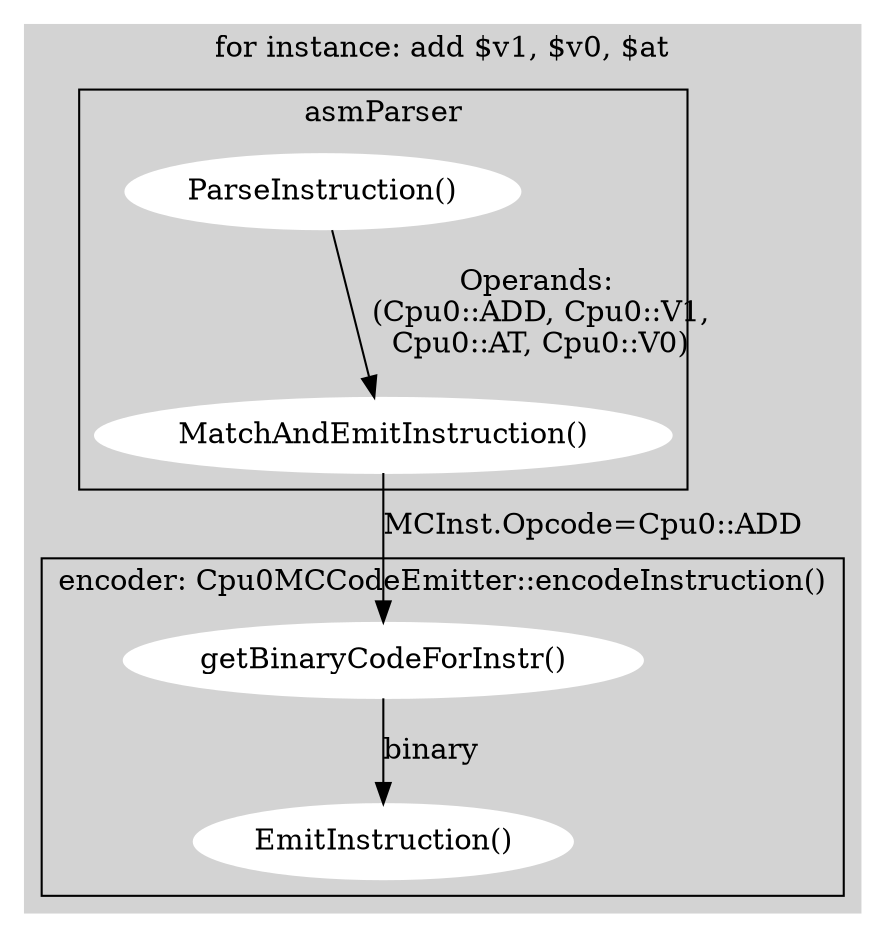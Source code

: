 // Free usage license, author: Chung-Shu Chen 陳鍾樞
// dot -Tpng asmDfdEx.gv -oasmDfdEx.png

digraph G {
  rankdir=TB;
  subgraph cluster_2 {
    style=filled;
    label = "for instance: add $v1, $v0, $at";
    subgraph clusterA {
    label = "asmParser";
      node [style=filled,color=white]; ParseInstruction [label="ParseInstruction()"];
      node [style=filled,color=white]; MatchAndEmitInstruction [label="MatchAndEmitInstruction()"];
      ParseInstruction -> MatchAndEmitInstruction [ label = "Operands:\n (Cpu0::ADD, Cpu0::V1,\n Cpu0::AT, Cpu0::V0)" ];
    }
    subgraph clusterB {
    label = "encoder: Cpu0MCCodeEmitter::encodeInstruction()";
      node [style=filled,color=white]; getBinaryCodeForInstr [label="getBinaryCodeForInstr()"];
      node [style=filled,color=white]; EmitInstruction [label="EmitInstruction()"];
      getBinaryCodeForInstr -> EmitInstruction [ label = "binary" ];
    }
    MatchAndEmitInstruction -> getBinaryCodeForInstr [ label = "MCInst.Opcode=Cpu0::ADD" ];
    color=lightgrey
  }
}